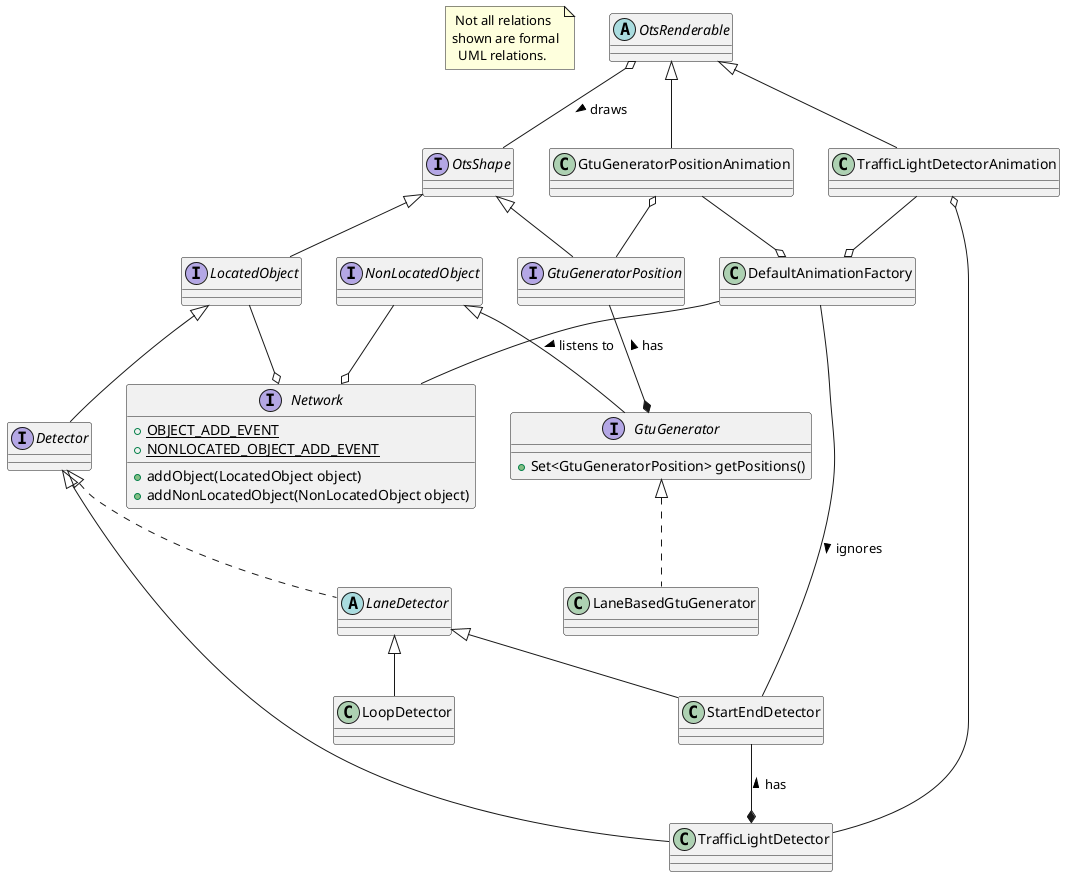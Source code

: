 @startuml

note as N1
     Not all relations 
    shown are formal
      UML relations.
end note

interface Network {
    + {static} OBJECT_ADD_EVENT
    + {static} NONLOCATED_OBJECT_ADD_EVENT
	+ addObject(LocatedObject object)
	+ addNonLocatedObject(NonLocatedObject object)
}

abstract class OtsRenderable {}
OtsRenderable o-- OtsShape: draws >

interface OtsShape {}

interface LocatedObject extends OtsShape {}
LocatedObject --o Network 

interface Detector extends LocatedObject {}

class TrafficLightDetector extends Detector {}

abstract class LaneDetector implements Detector {}

class StartEndDetector extends LaneDetector {}
StartEndDetector --* TrafficLightDetector: < has

class LoopDetector extends LaneDetector {}

interface NonLocatedObject {}
NonLocatedObject --o Network 

interface GtuGenerator extends NonLocatedObject {
    + Set<GtuGeneratorPosition> getPositions()
}

interface GtuGeneratorPosition extends OtsShape {}
GtuGeneratorPosition --* GtuGenerator: < has

class LaneBasedGtuGenerator implements GtuGenerator {}

class DefaultAnimationFactory
DefaultAnimationFactory -- Network: listens to >
DefaultAnimationFactory -- StartEndDetector: ignores >

class TrafficLightDetectorAnimation extends OtsRenderable
TrafficLightDetectorAnimation --o DefaultAnimationFactory
TrafficLightDetectorAnimation o-- TrafficLightDetector

class GtuGeneratorPositionAnimation extends OtsRenderable
GtuGeneratorPositionAnimation --o DefaultAnimationFactory
GtuGeneratorPositionAnimation o-- GtuGeneratorPosition

@enduml